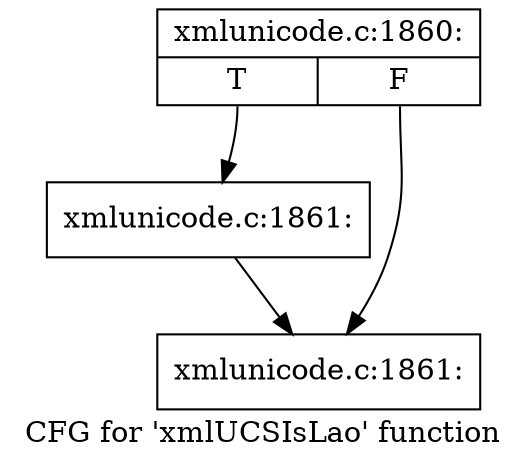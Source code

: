 digraph "CFG for 'xmlUCSIsLao' function" {
	label="CFG for 'xmlUCSIsLao' function";

	Node0x4e5b9e0 [shape=record,label="{xmlunicode.c:1860:|{<s0>T|<s1>F}}"];
	Node0x4e5b9e0:s0 -> Node0x4e5bf70;
	Node0x4e5b9e0:s1 -> Node0x4e5bf20;
	Node0x4e5bf70 [shape=record,label="{xmlunicode.c:1861:}"];
	Node0x4e5bf70 -> Node0x4e5bf20;
	Node0x4e5bf20 [shape=record,label="{xmlunicode.c:1861:}"];
}
